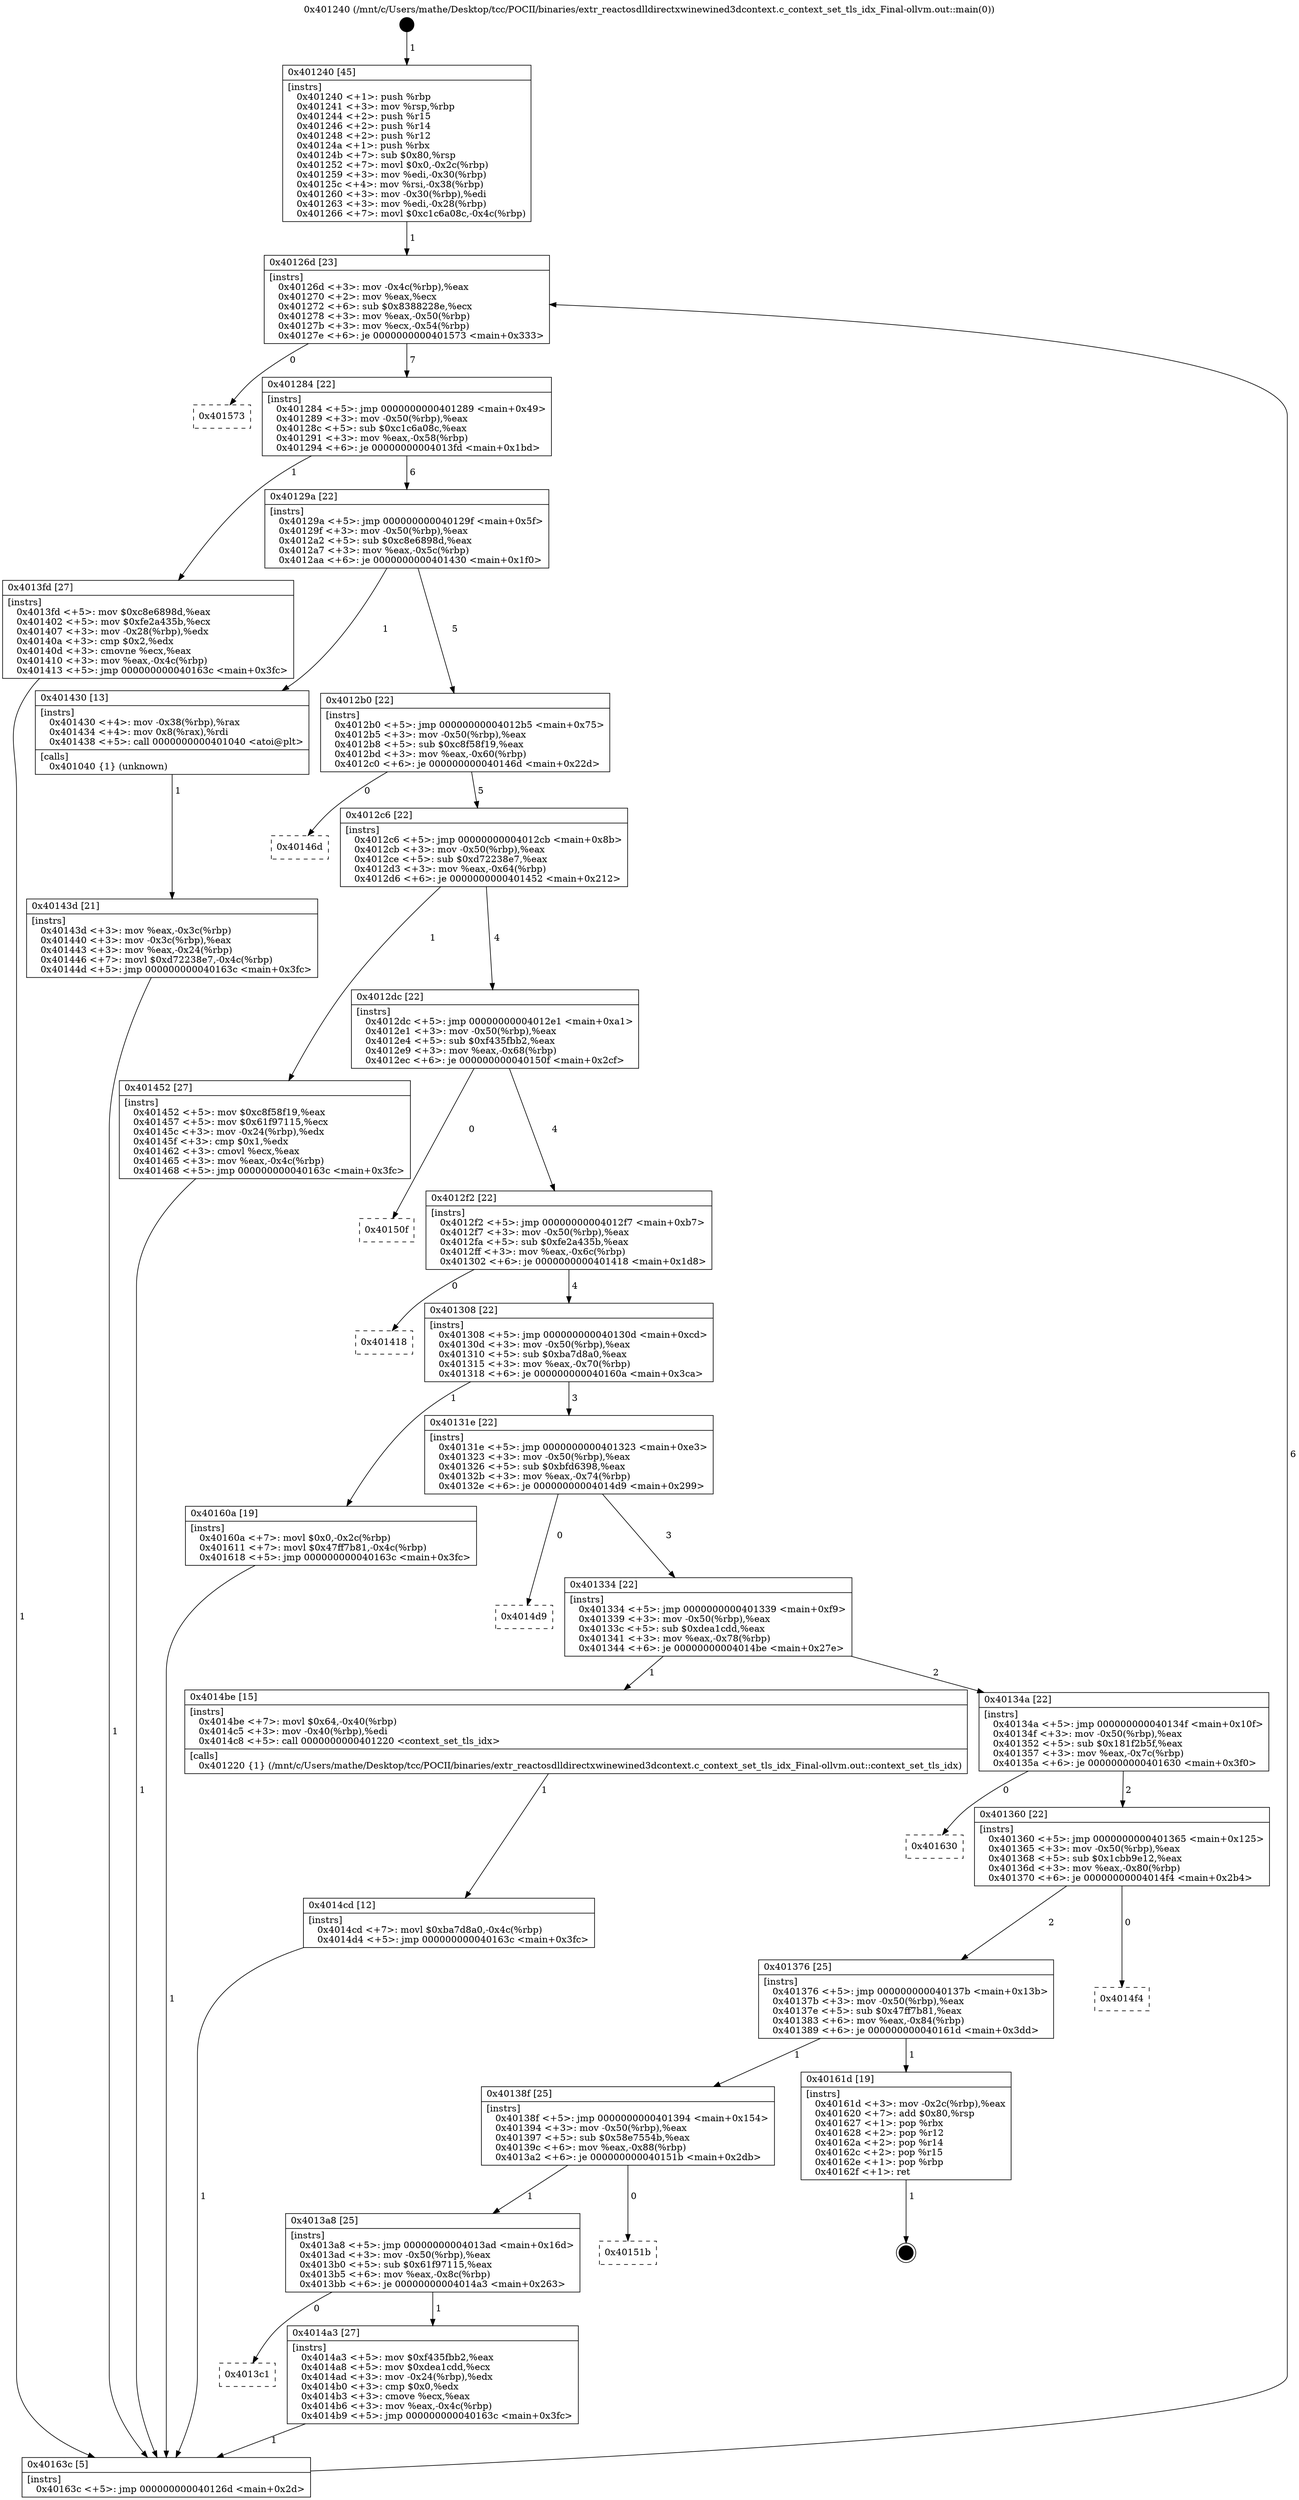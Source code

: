 digraph "0x401240" {
  label = "0x401240 (/mnt/c/Users/mathe/Desktop/tcc/POCII/binaries/extr_reactosdlldirectxwinewined3dcontext.c_context_set_tls_idx_Final-ollvm.out::main(0))"
  labelloc = "t"
  node[shape=record]

  Entry [label="",width=0.3,height=0.3,shape=circle,fillcolor=black,style=filled]
  "0x40126d" [label="{
     0x40126d [23]\l
     | [instrs]\l
     &nbsp;&nbsp;0x40126d \<+3\>: mov -0x4c(%rbp),%eax\l
     &nbsp;&nbsp;0x401270 \<+2\>: mov %eax,%ecx\l
     &nbsp;&nbsp;0x401272 \<+6\>: sub $0x8388228e,%ecx\l
     &nbsp;&nbsp;0x401278 \<+3\>: mov %eax,-0x50(%rbp)\l
     &nbsp;&nbsp;0x40127b \<+3\>: mov %ecx,-0x54(%rbp)\l
     &nbsp;&nbsp;0x40127e \<+6\>: je 0000000000401573 \<main+0x333\>\l
  }"]
  "0x401573" [label="{
     0x401573\l
  }", style=dashed]
  "0x401284" [label="{
     0x401284 [22]\l
     | [instrs]\l
     &nbsp;&nbsp;0x401284 \<+5\>: jmp 0000000000401289 \<main+0x49\>\l
     &nbsp;&nbsp;0x401289 \<+3\>: mov -0x50(%rbp),%eax\l
     &nbsp;&nbsp;0x40128c \<+5\>: sub $0xc1c6a08c,%eax\l
     &nbsp;&nbsp;0x401291 \<+3\>: mov %eax,-0x58(%rbp)\l
     &nbsp;&nbsp;0x401294 \<+6\>: je 00000000004013fd \<main+0x1bd\>\l
  }"]
  Exit [label="",width=0.3,height=0.3,shape=circle,fillcolor=black,style=filled,peripheries=2]
  "0x4013fd" [label="{
     0x4013fd [27]\l
     | [instrs]\l
     &nbsp;&nbsp;0x4013fd \<+5\>: mov $0xc8e6898d,%eax\l
     &nbsp;&nbsp;0x401402 \<+5\>: mov $0xfe2a435b,%ecx\l
     &nbsp;&nbsp;0x401407 \<+3\>: mov -0x28(%rbp),%edx\l
     &nbsp;&nbsp;0x40140a \<+3\>: cmp $0x2,%edx\l
     &nbsp;&nbsp;0x40140d \<+3\>: cmovne %ecx,%eax\l
     &nbsp;&nbsp;0x401410 \<+3\>: mov %eax,-0x4c(%rbp)\l
     &nbsp;&nbsp;0x401413 \<+5\>: jmp 000000000040163c \<main+0x3fc\>\l
  }"]
  "0x40129a" [label="{
     0x40129a [22]\l
     | [instrs]\l
     &nbsp;&nbsp;0x40129a \<+5\>: jmp 000000000040129f \<main+0x5f\>\l
     &nbsp;&nbsp;0x40129f \<+3\>: mov -0x50(%rbp),%eax\l
     &nbsp;&nbsp;0x4012a2 \<+5\>: sub $0xc8e6898d,%eax\l
     &nbsp;&nbsp;0x4012a7 \<+3\>: mov %eax,-0x5c(%rbp)\l
     &nbsp;&nbsp;0x4012aa \<+6\>: je 0000000000401430 \<main+0x1f0\>\l
  }"]
  "0x40163c" [label="{
     0x40163c [5]\l
     | [instrs]\l
     &nbsp;&nbsp;0x40163c \<+5\>: jmp 000000000040126d \<main+0x2d\>\l
  }"]
  "0x401240" [label="{
     0x401240 [45]\l
     | [instrs]\l
     &nbsp;&nbsp;0x401240 \<+1\>: push %rbp\l
     &nbsp;&nbsp;0x401241 \<+3\>: mov %rsp,%rbp\l
     &nbsp;&nbsp;0x401244 \<+2\>: push %r15\l
     &nbsp;&nbsp;0x401246 \<+2\>: push %r14\l
     &nbsp;&nbsp;0x401248 \<+2\>: push %r12\l
     &nbsp;&nbsp;0x40124a \<+1\>: push %rbx\l
     &nbsp;&nbsp;0x40124b \<+7\>: sub $0x80,%rsp\l
     &nbsp;&nbsp;0x401252 \<+7\>: movl $0x0,-0x2c(%rbp)\l
     &nbsp;&nbsp;0x401259 \<+3\>: mov %edi,-0x30(%rbp)\l
     &nbsp;&nbsp;0x40125c \<+4\>: mov %rsi,-0x38(%rbp)\l
     &nbsp;&nbsp;0x401260 \<+3\>: mov -0x30(%rbp),%edi\l
     &nbsp;&nbsp;0x401263 \<+3\>: mov %edi,-0x28(%rbp)\l
     &nbsp;&nbsp;0x401266 \<+7\>: movl $0xc1c6a08c,-0x4c(%rbp)\l
  }"]
  "0x4014cd" [label="{
     0x4014cd [12]\l
     | [instrs]\l
     &nbsp;&nbsp;0x4014cd \<+7\>: movl $0xba7d8a0,-0x4c(%rbp)\l
     &nbsp;&nbsp;0x4014d4 \<+5\>: jmp 000000000040163c \<main+0x3fc\>\l
  }"]
  "0x401430" [label="{
     0x401430 [13]\l
     | [instrs]\l
     &nbsp;&nbsp;0x401430 \<+4\>: mov -0x38(%rbp),%rax\l
     &nbsp;&nbsp;0x401434 \<+4\>: mov 0x8(%rax),%rdi\l
     &nbsp;&nbsp;0x401438 \<+5\>: call 0000000000401040 \<atoi@plt\>\l
     | [calls]\l
     &nbsp;&nbsp;0x401040 \{1\} (unknown)\l
  }"]
  "0x4012b0" [label="{
     0x4012b0 [22]\l
     | [instrs]\l
     &nbsp;&nbsp;0x4012b0 \<+5\>: jmp 00000000004012b5 \<main+0x75\>\l
     &nbsp;&nbsp;0x4012b5 \<+3\>: mov -0x50(%rbp),%eax\l
     &nbsp;&nbsp;0x4012b8 \<+5\>: sub $0xc8f58f19,%eax\l
     &nbsp;&nbsp;0x4012bd \<+3\>: mov %eax,-0x60(%rbp)\l
     &nbsp;&nbsp;0x4012c0 \<+6\>: je 000000000040146d \<main+0x22d\>\l
  }"]
  "0x40143d" [label="{
     0x40143d [21]\l
     | [instrs]\l
     &nbsp;&nbsp;0x40143d \<+3\>: mov %eax,-0x3c(%rbp)\l
     &nbsp;&nbsp;0x401440 \<+3\>: mov -0x3c(%rbp),%eax\l
     &nbsp;&nbsp;0x401443 \<+3\>: mov %eax,-0x24(%rbp)\l
     &nbsp;&nbsp;0x401446 \<+7\>: movl $0xd72238e7,-0x4c(%rbp)\l
     &nbsp;&nbsp;0x40144d \<+5\>: jmp 000000000040163c \<main+0x3fc\>\l
  }"]
  "0x4013c1" [label="{
     0x4013c1\l
  }", style=dashed]
  "0x40146d" [label="{
     0x40146d\l
  }", style=dashed]
  "0x4012c6" [label="{
     0x4012c6 [22]\l
     | [instrs]\l
     &nbsp;&nbsp;0x4012c6 \<+5\>: jmp 00000000004012cb \<main+0x8b\>\l
     &nbsp;&nbsp;0x4012cb \<+3\>: mov -0x50(%rbp),%eax\l
     &nbsp;&nbsp;0x4012ce \<+5\>: sub $0xd72238e7,%eax\l
     &nbsp;&nbsp;0x4012d3 \<+3\>: mov %eax,-0x64(%rbp)\l
     &nbsp;&nbsp;0x4012d6 \<+6\>: je 0000000000401452 \<main+0x212\>\l
  }"]
  "0x4014a3" [label="{
     0x4014a3 [27]\l
     | [instrs]\l
     &nbsp;&nbsp;0x4014a3 \<+5\>: mov $0xf435fbb2,%eax\l
     &nbsp;&nbsp;0x4014a8 \<+5\>: mov $0xdea1cdd,%ecx\l
     &nbsp;&nbsp;0x4014ad \<+3\>: mov -0x24(%rbp),%edx\l
     &nbsp;&nbsp;0x4014b0 \<+3\>: cmp $0x0,%edx\l
     &nbsp;&nbsp;0x4014b3 \<+3\>: cmove %ecx,%eax\l
     &nbsp;&nbsp;0x4014b6 \<+3\>: mov %eax,-0x4c(%rbp)\l
     &nbsp;&nbsp;0x4014b9 \<+5\>: jmp 000000000040163c \<main+0x3fc\>\l
  }"]
  "0x401452" [label="{
     0x401452 [27]\l
     | [instrs]\l
     &nbsp;&nbsp;0x401452 \<+5\>: mov $0xc8f58f19,%eax\l
     &nbsp;&nbsp;0x401457 \<+5\>: mov $0x61f97115,%ecx\l
     &nbsp;&nbsp;0x40145c \<+3\>: mov -0x24(%rbp),%edx\l
     &nbsp;&nbsp;0x40145f \<+3\>: cmp $0x1,%edx\l
     &nbsp;&nbsp;0x401462 \<+3\>: cmovl %ecx,%eax\l
     &nbsp;&nbsp;0x401465 \<+3\>: mov %eax,-0x4c(%rbp)\l
     &nbsp;&nbsp;0x401468 \<+5\>: jmp 000000000040163c \<main+0x3fc\>\l
  }"]
  "0x4012dc" [label="{
     0x4012dc [22]\l
     | [instrs]\l
     &nbsp;&nbsp;0x4012dc \<+5\>: jmp 00000000004012e1 \<main+0xa1\>\l
     &nbsp;&nbsp;0x4012e1 \<+3\>: mov -0x50(%rbp),%eax\l
     &nbsp;&nbsp;0x4012e4 \<+5\>: sub $0xf435fbb2,%eax\l
     &nbsp;&nbsp;0x4012e9 \<+3\>: mov %eax,-0x68(%rbp)\l
     &nbsp;&nbsp;0x4012ec \<+6\>: je 000000000040150f \<main+0x2cf\>\l
  }"]
  "0x4013a8" [label="{
     0x4013a8 [25]\l
     | [instrs]\l
     &nbsp;&nbsp;0x4013a8 \<+5\>: jmp 00000000004013ad \<main+0x16d\>\l
     &nbsp;&nbsp;0x4013ad \<+3\>: mov -0x50(%rbp),%eax\l
     &nbsp;&nbsp;0x4013b0 \<+5\>: sub $0x61f97115,%eax\l
     &nbsp;&nbsp;0x4013b5 \<+6\>: mov %eax,-0x8c(%rbp)\l
     &nbsp;&nbsp;0x4013bb \<+6\>: je 00000000004014a3 \<main+0x263\>\l
  }"]
  "0x40150f" [label="{
     0x40150f\l
  }", style=dashed]
  "0x4012f2" [label="{
     0x4012f2 [22]\l
     | [instrs]\l
     &nbsp;&nbsp;0x4012f2 \<+5\>: jmp 00000000004012f7 \<main+0xb7\>\l
     &nbsp;&nbsp;0x4012f7 \<+3\>: mov -0x50(%rbp),%eax\l
     &nbsp;&nbsp;0x4012fa \<+5\>: sub $0xfe2a435b,%eax\l
     &nbsp;&nbsp;0x4012ff \<+3\>: mov %eax,-0x6c(%rbp)\l
     &nbsp;&nbsp;0x401302 \<+6\>: je 0000000000401418 \<main+0x1d8\>\l
  }"]
  "0x40151b" [label="{
     0x40151b\l
  }", style=dashed]
  "0x401418" [label="{
     0x401418\l
  }", style=dashed]
  "0x401308" [label="{
     0x401308 [22]\l
     | [instrs]\l
     &nbsp;&nbsp;0x401308 \<+5\>: jmp 000000000040130d \<main+0xcd\>\l
     &nbsp;&nbsp;0x40130d \<+3\>: mov -0x50(%rbp),%eax\l
     &nbsp;&nbsp;0x401310 \<+5\>: sub $0xba7d8a0,%eax\l
     &nbsp;&nbsp;0x401315 \<+3\>: mov %eax,-0x70(%rbp)\l
     &nbsp;&nbsp;0x401318 \<+6\>: je 000000000040160a \<main+0x3ca\>\l
  }"]
  "0x40138f" [label="{
     0x40138f [25]\l
     | [instrs]\l
     &nbsp;&nbsp;0x40138f \<+5\>: jmp 0000000000401394 \<main+0x154\>\l
     &nbsp;&nbsp;0x401394 \<+3\>: mov -0x50(%rbp),%eax\l
     &nbsp;&nbsp;0x401397 \<+5\>: sub $0x58e7554b,%eax\l
     &nbsp;&nbsp;0x40139c \<+6\>: mov %eax,-0x88(%rbp)\l
     &nbsp;&nbsp;0x4013a2 \<+6\>: je 000000000040151b \<main+0x2db\>\l
  }"]
  "0x40160a" [label="{
     0x40160a [19]\l
     | [instrs]\l
     &nbsp;&nbsp;0x40160a \<+7\>: movl $0x0,-0x2c(%rbp)\l
     &nbsp;&nbsp;0x401611 \<+7\>: movl $0x47ff7b81,-0x4c(%rbp)\l
     &nbsp;&nbsp;0x401618 \<+5\>: jmp 000000000040163c \<main+0x3fc\>\l
  }"]
  "0x40131e" [label="{
     0x40131e [22]\l
     | [instrs]\l
     &nbsp;&nbsp;0x40131e \<+5\>: jmp 0000000000401323 \<main+0xe3\>\l
     &nbsp;&nbsp;0x401323 \<+3\>: mov -0x50(%rbp),%eax\l
     &nbsp;&nbsp;0x401326 \<+5\>: sub $0xbfd6398,%eax\l
     &nbsp;&nbsp;0x40132b \<+3\>: mov %eax,-0x74(%rbp)\l
     &nbsp;&nbsp;0x40132e \<+6\>: je 00000000004014d9 \<main+0x299\>\l
  }"]
  "0x40161d" [label="{
     0x40161d [19]\l
     | [instrs]\l
     &nbsp;&nbsp;0x40161d \<+3\>: mov -0x2c(%rbp),%eax\l
     &nbsp;&nbsp;0x401620 \<+7\>: add $0x80,%rsp\l
     &nbsp;&nbsp;0x401627 \<+1\>: pop %rbx\l
     &nbsp;&nbsp;0x401628 \<+2\>: pop %r12\l
     &nbsp;&nbsp;0x40162a \<+2\>: pop %r14\l
     &nbsp;&nbsp;0x40162c \<+2\>: pop %r15\l
     &nbsp;&nbsp;0x40162e \<+1\>: pop %rbp\l
     &nbsp;&nbsp;0x40162f \<+1\>: ret\l
  }"]
  "0x4014d9" [label="{
     0x4014d9\l
  }", style=dashed]
  "0x401334" [label="{
     0x401334 [22]\l
     | [instrs]\l
     &nbsp;&nbsp;0x401334 \<+5\>: jmp 0000000000401339 \<main+0xf9\>\l
     &nbsp;&nbsp;0x401339 \<+3\>: mov -0x50(%rbp),%eax\l
     &nbsp;&nbsp;0x40133c \<+5\>: sub $0xdea1cdd,%eax\l
     &nbsp;&nbsp;0x401341 \<+3\>: mov %eax,-0x78(%rbp)\l
     &nbsp;&nbsp;0x401344 \<+6\>: je 00000000004014be \<main+0x27e\>\l
  }"]
  "0x401376" [label="{
     0x401376 [25]\l
     | [instrs]\l
     &nbsp;&nbsp;0x401376 \<+5\>: jmp 000000000040137b \<main+0x13b\>\l
     &nbsp;&nbsp;0x40137b \<+3\>: mov -0x50(%rbp),%eax\l
     &nbsp;&nbsp;0x40137e \<+5\>: sub $0x47ff7b81,%eax\l
     &nbsp;&nbsp;0x401383 \<+6\>: mov %eax,-0x84(%rbp)\l
     &nbsp;&nbsp;0x401389 \<+6\>: je 000000000040161d \<main+0x3dd\>\l
  }"]
  "0x4014be" [label="{
     0x4014be [15]\l
     | [instrs]\l
     &nbsp;&nbsp;0x4014be \<+7\>: movl $0x64,-0x40(%rbp)\l
     &nbsp;&nbsp;0x4014c5 \<+3\>: mov -0x40(%rbp),%edi\l
     &nbsp;&nbsp;0x4014c8 \<+5\>: call 0000000000401220 \<context_set_tls_idx\>\l
     | [calls]\l
     &nbsp;&nbsp;0x401220 \{1\} (/mnt/c/Users/mathe/Desktop/tcc/POCII/binaries/extr_reactosdlldirectxwinewined3dcontext.c_context_set_tls_idx_Final-ollvm.out::context_set_tls_idx)\l
  }"]
  "0x40134a" [label="{
     0x40134a [22]\l
     | [instrs]\l
     &nbsp;&nbsp;0x40134a \<+5\>: jmp 000000000040134f \<main+0x10f\>\l
     &nbsp;&nbsp;0x40134f \<+3\>: mov -0x50(%rbp),%eax\l
     &nbsp;&nbsp;0x401352 \<+5\>: sub $0x181f2b5f,%eax\l
     &nbsp;&nbsp;0x401357 \<+3\>: mov %eax,-0x7c(%rbp)\l
     &nbsp;&nbsp;0x40135a \<+6\>: je 0000000000401630 \<main+0x3f0\>\l
  }"]
  "0x4014f4" [label="{
     0x4014f4\l
  }", style=dashed]
  "0x401630" [label="{
     0x401630\l
  }", style=dashed]
  "0x401360" [label="{
     0x401360 [22]\l
     | [instrs]\l
     &nbsp;&nbsp;0x401360 \<+5\>: jmp 0000000000401365 \<main+0x125\>\l
     &nbsp;&nbsp;0x401365 \<+3\>: mov -0x50(%rbp),%eax\l
     &nbsp;&nbsp;0x401368 \<+5\>: sub $0x1cbb9e12,%eax\l
     &nbsp;&nbsp;0x40136d \<+3\>: mov %eax,-0x80(%rbp)\l
     &nbsp;&nbsp;0x401370 \<+6\>: je 00000000004014f4 \<main+0x2b4\>\l
  }"]
  Entry -> "0x401240" [label=" 1"]
  "0x40126d" -> "0x401573" [label=" 0"]
  "0x40126d" -> "0x401284" [label=" 7"]
  "0x40161d" -> Exit [label=" 1"]
  "0x401284" -> "0x4013fd" [label=" 1"]
  "0x401284" -> "0x40129a" [label=" 6"]
  "0x4013fd" -> "0x40163c" [label=" 1"]
  "0x401240" -> "0x40126d" [label=" 1"]
  "0x40163c" -> "0x40126d" [label=" 6"]
  "0x40160a" -> "0x40163c" [label=" 1"]
  "0x40129a" -> "0x401430" [label=" 1"]
  "0x40129a" -> "0x4012b0" [label=" 5"]
  "0x401430" -> "0x40143d" [label=" 1"]
  "0x40143d" -> "0x40163c" [label=" 1"]
  "0x4014cd" -> "0x40163c" [label=" 1"]
  "0x4012b0" -> "0x40146d" [label=" 0"]
  "0x4012b0" -> "0x4012c6" [label=" 5"]
  "0x4014be" -> "0x4014cd" [label=" 1"]
  "0x4012c6" -> "0x401452" [label=" 1"]
  "0x4012c6" -> "0x4012dc" [label=" 4"]
  "0x401452" -> "0x40163c" [label=" 1"]
  "0x4014a3" -> "0x40163c" [label=" 1"]
  "0x4012dc" -> "0x40150f" [label=" 0"]
  "0x4012dc" -> "0x4012f2" [label=" 4"]
  "0x4013a8" -> "0x4014a3" [label=" 1"]
  "0x4012f2" -> "0x401418" [label=" 0"]
  "0x4012f2" -> "0x401308" [label=" 4"]
  "0x4013a8" -> "0x4013c1" [label=" 0"]
  "0x401308" -> "0x40160a" [label=" 1"]
  "0x401308" -> "0x40131e" [label=" 3"]
  "0x40138f" -> "0x40151b" [label=" 0"]
  "0x40131e" -> "0x4014d9" [label=" 0"]
  "0x40131e" -> "0x401334" [label=" 3"]
  "0x40138f" -> "0x4013a8" [label=" 1"]
  "0x401334" -> "0x4014be" [label=" 1"]
  "0x401334" -> "0x40134a" [label=" 2"]
  "0x401376" -> "0x40161d" [label=" 1"]
  "0x40134a" -> "0x401630" [label=" 0"]
  "0x40134a" -> "0x401360" [label=" 2"]
  "0x401376" -> "0x40138f" [label=" 1"]
  "0x401360" -> "0x4014f4" [label=" 0"]
  "0x401360" -> "0x401376" [label=" 2"]
}
